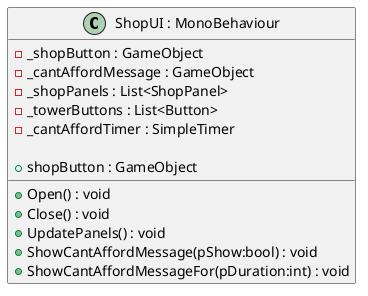 @startuml
class "ShopUI : MonoBehaviour" as ShopUI {
    - _shopButton : GameObject
    - _cantAffordMessage : GameObject
    - _shopPanels : List<ShopPanel>
    - _towerButtons : List<Button>
    - _cantAffordTimer : SimpleTimer
    
    + shopButton : GameObject

    + Open() : void
    + Close() : void
    + UpdatePanels() : void
    + ShowCantAffordMessage(pShow:bool) : void
    + ShowCantAffordMessageFor(pDuration:int) : void
}
@enduml
